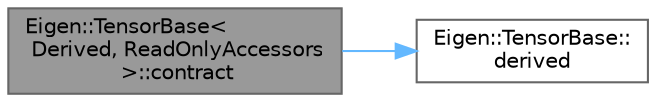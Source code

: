 digraph "Eigen::TensorBase&lt; Derived, ReadOnlyAccessors &gt;::contract"
{
 // LATEX_PDF_SIZE
  bgcolor="transparent";
  edge [fontname=Helvetica,fontsize=10,labelfontname=Helvetica,labelfontsize=10];
  node [fontname=Helvetica,fontsize=10,shape=box,height=0.2,width=0.4];
  rankdir="LR";
  Node1 [id="Node000001",label="Eigen::TensorBase\<\l Derived, ReadOnlyAccessors\l \>::contract",height=0.2,width=0.4,color="gray40", fillcolor="grey60", style="filled", fontcolor="black",tooltip=" "];
  Node1 -> Node2 [id="edge2_Node000001_Node000002",color="steelblue1",style="solid",tooltip=" "];
  Node2 [id="Node000002",label="Eigen::TensorBase::\lderived",height=0.2,width=0.4,color="grey40", fillcolor="white", style="filled",URL="$class_eigen_1_1_tensor_base.html#a6d8b7c3408cde9a1ac49de0230febf0a",tooltip=" "];
}
